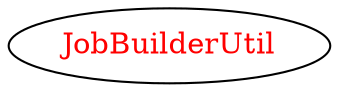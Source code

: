 digraph dependencyGraph {
 concentrate=true;
 ranksep="2.0";
 rankdir="LR"; 
 splines="ortho";
"JobBuilderUtil" [fontcolor="red"];
}